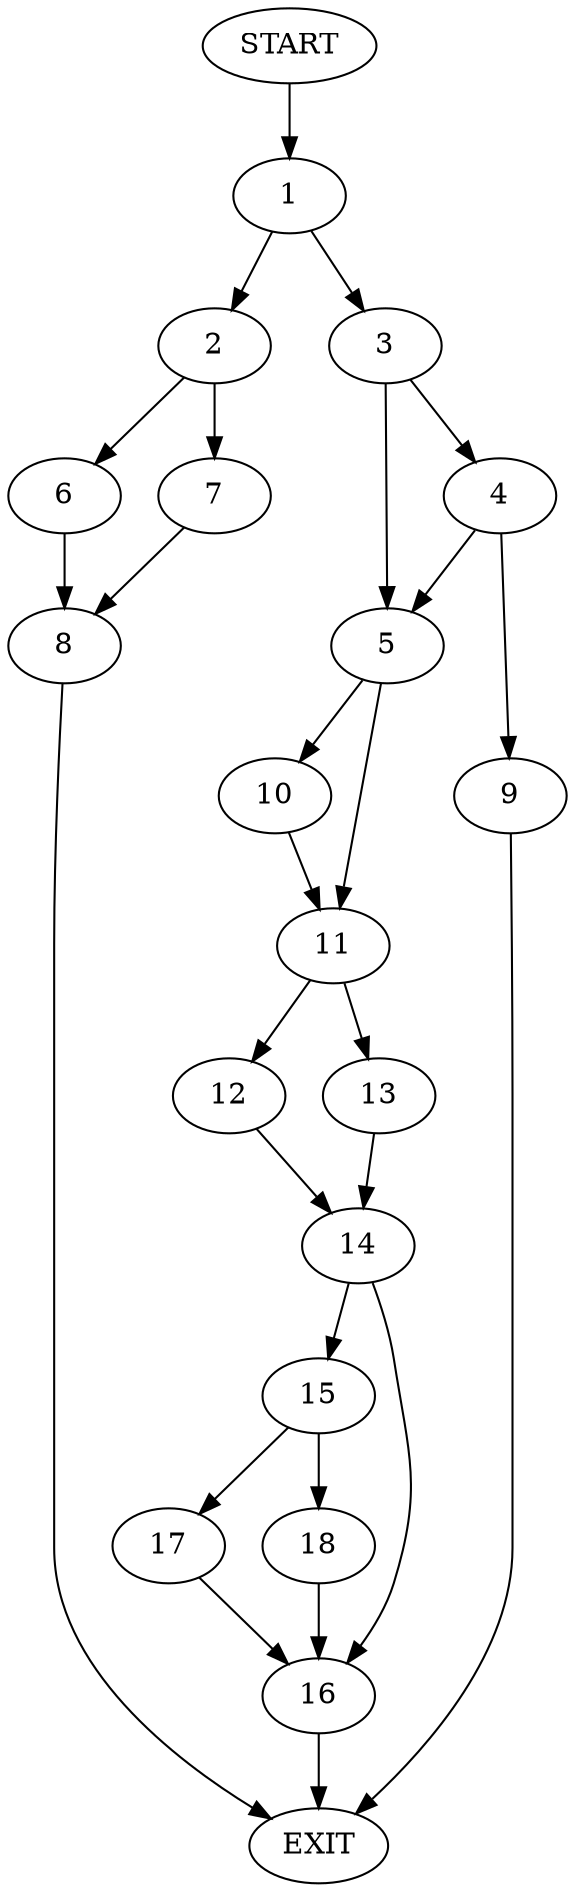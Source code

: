 digraph {
0 [label="START"]
19 [label="EXIT"]
0 -> 1
1 -> 2
1 -> 3
3 -> 4
3 -> 5
2 -> 6
2 -> 7
6 -> 8
7 -> 8
8 -> 19
4 -> 5
4 -> 9
5 -> 10
5 -> 11
9 -> 19
11 -> 12
11 -> 13
10 -> 11
12 -> 14
13 -> 14
14 -> 15
14 -> 16
16 -> 19
15 -> 17
15 -> 18
18 -> 16
17 -> 16
}
